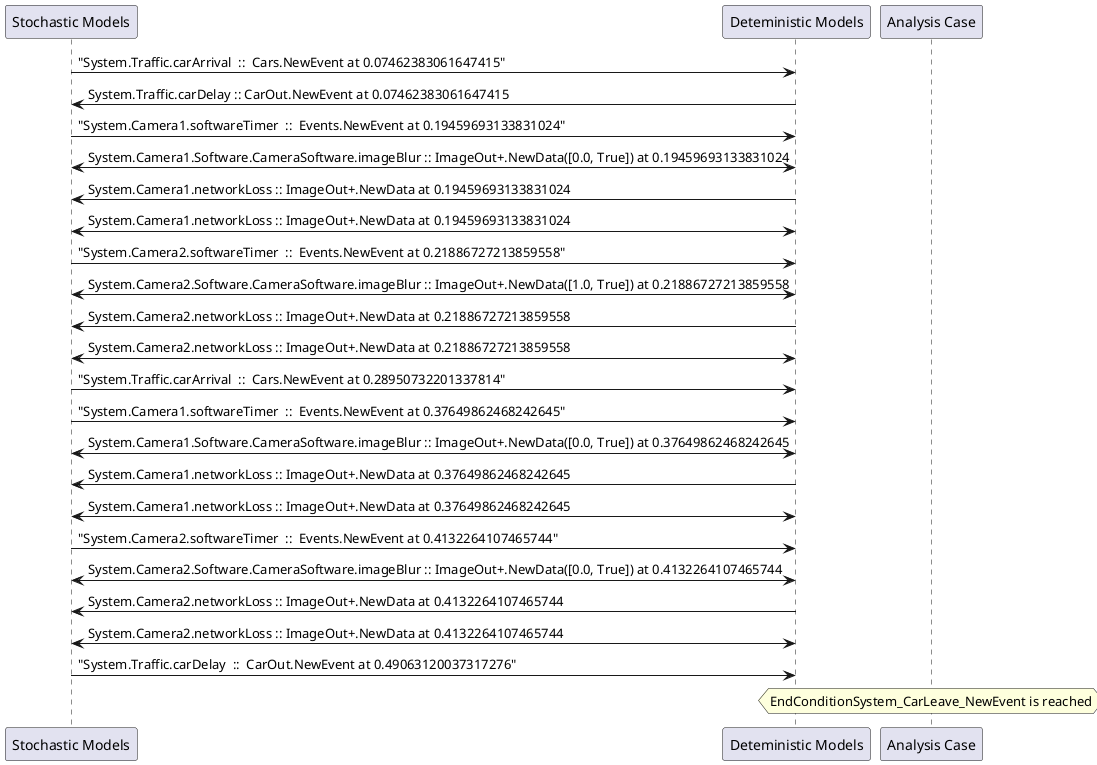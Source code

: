 
	@startuml
	participant "Stochastic Models" as stochmodel
	participant "Deteministic Models" as detmodel
	participant "Analysis Case" as analysis
	{5971_stop} stochmodel -> detmodel : "System.Traffic.carArrival  ::  Cars.NewEvent at 0.07462383061647415"
{5978_start} detmodel -> stochmodel : System.Traffic.carDelay :: CarOut.NewEvent at 0.07462383061647415
{5939_stop} stochmodel -> detmodel : "System.Camera1.softwareTimer  ::  Events.NewEvent at 0.19459693133831024"
detmodel <-> stochmodel : System.Camera1.Software.CameraSoftware.imageBlur :: ImageOut+.NewData([0.0, True]) at 0.19459693133831024
detmodel -> stochmodel : System.Camera1.networkLoss :: ImageOut+.NewData at 0.19459693133831024
detmodel <-> stochmodel : System.Camera1.networkLoss :: ImageOut+.NewData at 0.19459693133831024
{5955_stop} stochmodel -> detmodel : "System.Camera2.softwareTimer  ::  Events.NewEvent at 0.21886727213859558"
detmodel <-> stochmodel : System.Camera2.Software.CameraSoftware.imageBlur :: ImageOut+.NewData([1.0, True]) at 0.21886727213859558
detmodel -> stochmodel : System.Camera2.networkLoss :: ImageOut+.NewData at 0.21886727213859558
detmodel <-> stochmodel : System.Camera2.networkLoss :: ImageOut+.NewData at 0.21886727213859558
{5972_stop} stochmodel -> detmodel : "System.Traffic.carArrival  ::  Cars.NewEvent at 0.28950732201337814"
{5940_stop} stochmodel -> detmodel : "System.Camera1.softwareTimer  ::  Events.NewEvent at 0.37649862468242645"
detmodel <-> stochmodel : System.Camera1.Software.CameraSoftware.imageBlur :: ImageOut+.NewData([0.0, True]) at 0.37649862468242645
detmodel -> stochmodel : System.Camera1.networkLoss :: ImageOut+.NewData at 0.37649862468242645
detmodel <-> stochmodel : System.Camera1.networkLoss :: ImageOut+.NewData at 0.37649862468242645
{5956_stop} stochmodel -> detmodel : "System.Camera2.softwareTimer  ::  Events.NewEvent at 0.4132264107465744"
detmodel <-> stochmodel : System.Camera2.Software.CameraSoftware.imageBlur :: ImageOut+.NewData([0.0, True]) at 0.4132264107465744
detmodel -> stochmodel : System.Camera2.networkLoss :: ImageOut+.NewData at 0.4132264107465744
detmodel <-> stochmodel : System.Camera2.networkLoss :: ImageOut+.NewData at 0.4132264107465744
{5978_stop} stochmodel -> detmodel : "System.Traffic.carDelay  ::  CarOut.NewEvent at 0.49063120037317276"
{5978_start} <-> {5978_stop} : delay
hnote over analysis 
EndConditionSystem_CarLeave_NewEvent is reached
endnote
@enduml
